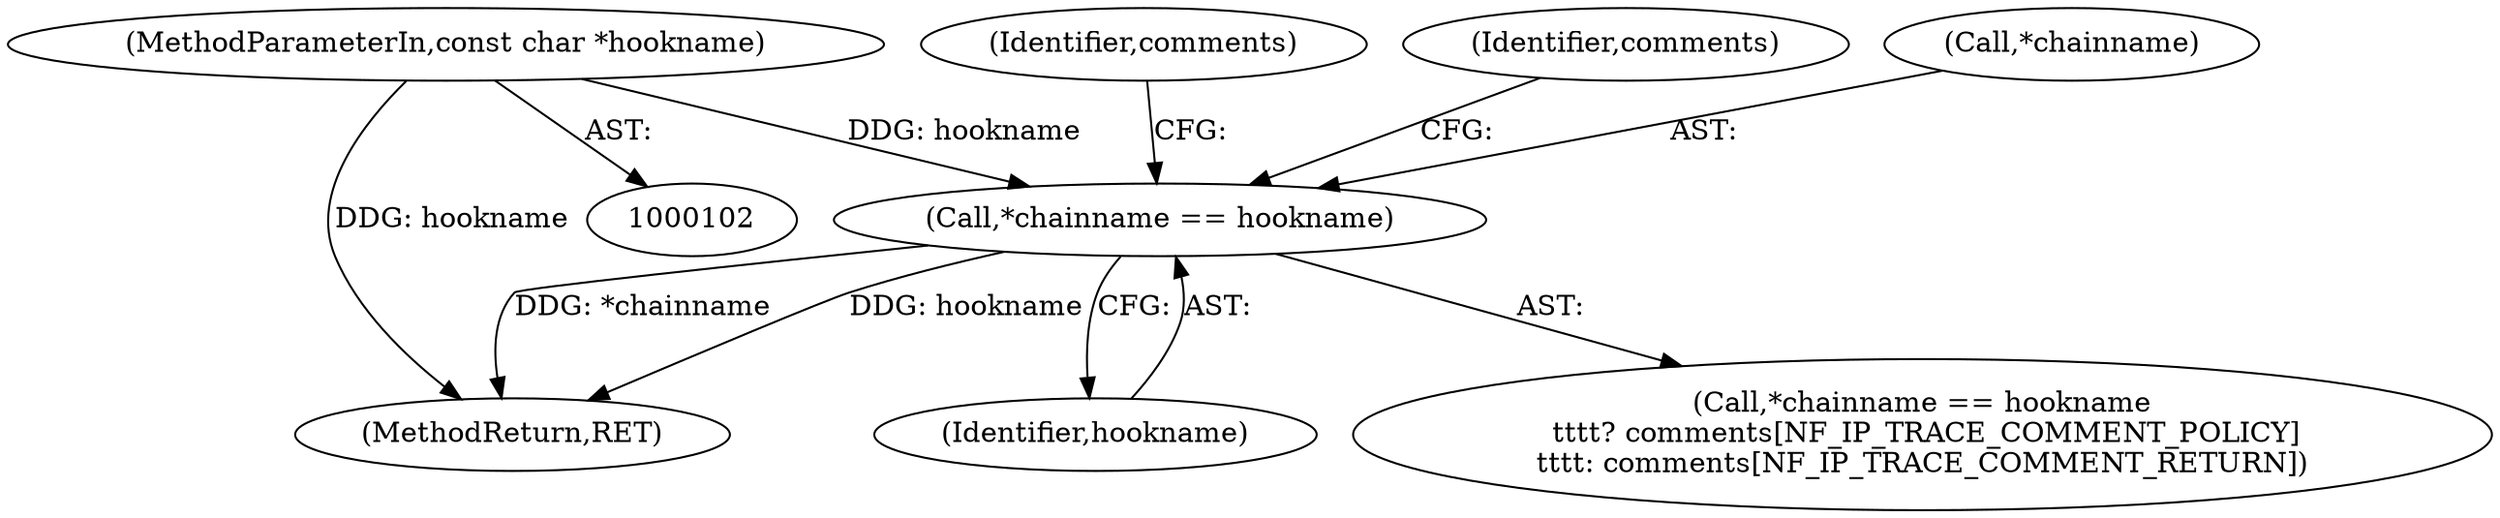 digraph "0_linux_54d83fc74aa9ec72794373cb47432c5f7fb1a309_5@pointer" {
"1000105" [label="(MethodParameterIn,const char *hookname)"];
"1000195" [label="(Call,*chainname == hookname)"];
"1000195" [label="(Call,*chainname == hookname)"];
"1000203" [label="(Identifier,comments)"];
"1000200" [label="(Identifier,comments)"];
"1000194" [label="(Call,*chainname == hookname\n \t\t\t\t? comments[NF_IP_TRACE_COMMENT_POLICY]\n\t\t\t\t: comments[NF_IP_TRACE_COMMENT_RETURN])"];
"1000213" [label="(MethodReturn,RET)"];
"1000198" [label="(Identifier,hookname)"];
"1000105" [label="(MethodParameterIn,const char *hookname)"];
"1000196" [label="(Call,*chainname)"];
"1000105" -> "1000102"  [label="AST: "];
"1000105" -> "1000213"  [label="DDG: hookname"];
"1000105" -> "1000195"  [label="DDG: hookname"];
"1000195" -> "1000194"  [label="AST: "];
"1000195" -> "1000198"  [label="CFG: "];
"1000196" -> "1000195"  [label="AST: "];
"1000198" -> "1000195"  [label="AST: "];
"1000200" -> "1000195"  [label="CFG: "];
"1000203" -> "1000195"  [label="CFG: "];
"1000195" -> "1000213"  [label="DDG: *chainname"];
"1000195" -> "1000213"  [label="DDG: hookname"];
}

